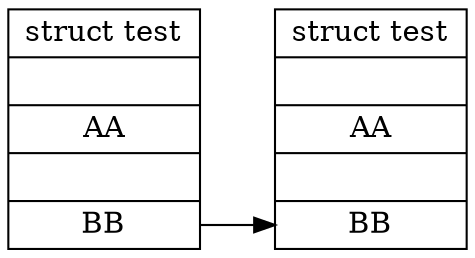 digraph {
	nodesep = .05
	rankdir = "LR"
	node [shape=record]

	test1 [ label = "
			struct test |
			|
			AA |
			|
			<BB> BB
		"
	]
	test2 [ label = "
			struct test |
			|
			AA |
			|
			<BB> BB
		"
	]

	test1:BB -> test2:BB
}
